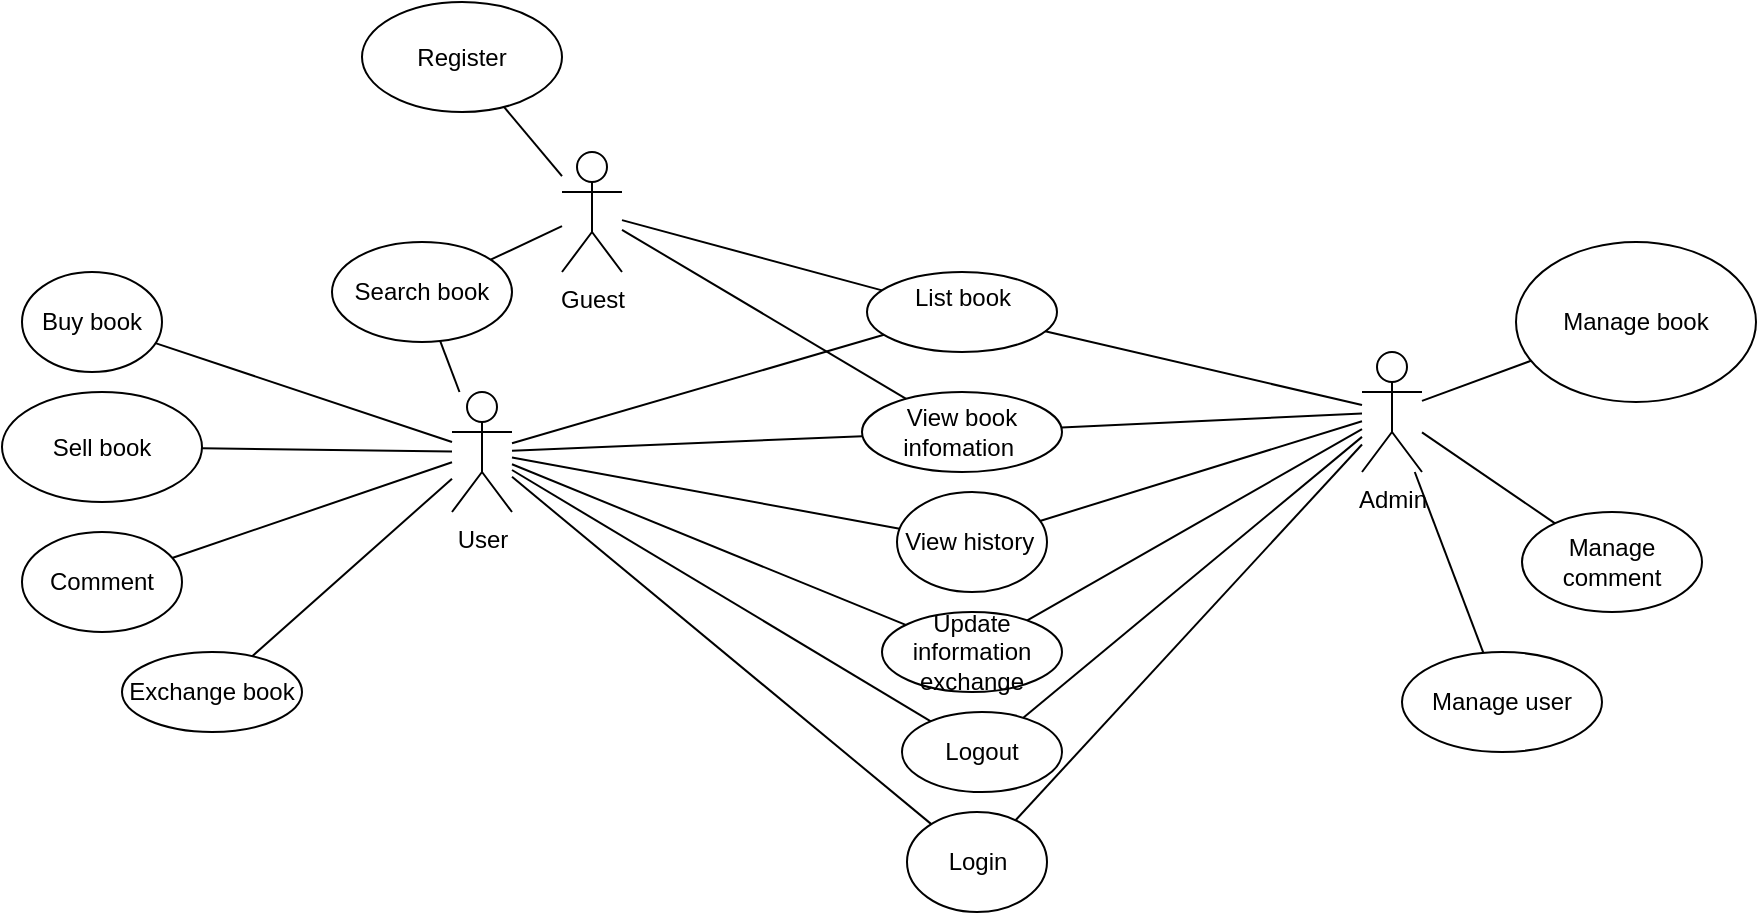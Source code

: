 <mxfile version="24.0.7" type="github">
  <diagram name="Trang-1" id="qW0-KqEIr604PZfySBiq">
    <mxGraphModel dx="1985" dy="646" grid="1" gridSize="10" guides="1" tooltips="1" connect="1" arrows="1" fold="1" page="1" pageScale="1" pageWidth="827" pageHeight="1169" math="0" shadow="0">
      <root>
        <mxCell id="0" />
        <mxCell id="1" parent="0" />
        <mxCell id="SVlMZ-5KKAiCH5u2WM6x-1" value="Admin&lt;div&gt;&lt;br&gt;&lt;/div&gt;" style="shape=umlActor;verticalLabelPosition=bottom;verticalAlign=top;html=1;outlineConnect=0;" vertex="1" parent="1">
          <mxGeometry x="630" y="760" width="30" height="60" as="geometry" />
        </mxCell>
        <mxCell id="SVlMZ-5KKAiCH5u2WM6x-2" value="Guest" style="shape=umlActor;verticalLabelPosition=bottom;verticalAlign=top;html=1;outlineConnect=0;" vertex="1" parent="1">
          <mxGeometry x="230" y="660" width="30" height="60" as="geometry" />
        </mxCell>
        <mxCell id="SVlMZ-5KKAiCH5u2WM6x-5" value="User" style="shape=umlActor;verticalLabelPosition=bottom;verticalAlign=top;html=1;outlineConnect=0;" vertex="1" parent="1">
          <mxGeometry x="175" y="780" width="30" height="60" as="geometry" />
        </mxCell>
        <mxCell id="SVlMZ-5KKAiCH5u2WM6x-11" value="View book infomation&amp;nbsp;" style="ellipse;whiteSpace=wrap;html=1;" vertex="1" parent="1">
          <mxGeometry x="380" y="780" width="100" height="40" as="geometry" />
        </mxCell>
        <mxCell id="SVlMZ-5KKAiCH5u2WM6x-13" value="Login" style="ellipse;whiteSpace=wrap;html=1;" vertex="1" parent="1">
          <mxGeometry x="402.5" y="990" width="70" height="50" as="geometry" />
        </mxCell>
        <mxCell id="SVlMZ-5KKAiCH5u2WM6x-14" value="Register" style="ellipse;whiteSpace=wrap;html=1;" vertex="1" parent="1">
          <mxGeometry x="130" y="585" width="100" height="55" as="geometry" />
        </mxCell>
        <mxCell id="SVlMZ-5KKAiCH5u2WM6x-15" value="Manage user" style="ellipse;whiteSpace=wrap;html=1;" vertex="1" parent="1">
          <mxGeometry x="650" y="910" width="100" height="50" as="geometry" />
        </mxCell>
        <mxCell id="SVlMZ-5KKAiCH5u2WM6x-16" value="Manage book" style="ellipse;whiteSpace=wrap;html=1;" vertex="1" parent="1">
          <mxGeometry x="707" y="705" width="120" height="80" as="geometry" />
        </mxCell>
        <mxCell id="SVlMZ-5KKAiCH5u2WM6x-17" value="Search book" style="ellipse;whiteSpace=wrap;html=1;" vertex="1" parent="1">
          <mxGeometry x="115" y="705" width="90" height="50" as="geometry" />
        </mxCell>
        <mxCell id="SVlMZ-5KKAiCH5u2WM6x-18" value="Sell book" style="ellipse;whiteSpace=wrap;html=1;" vertex="1" parent="1">
          <mxGeometry x="-50" y="780" width="100" height="55" as="geometry" />
        </mxCell>
        <mxCell id="SVlMZ-5KKAiCH5u2WM6x-19" value="Exchange book" style="ellipse;whiteSpace=wrap;html=1;" vertex="1" parent="1">
          <mxGeometry x="10" y="910" width="90" height="40" as="geometry" />
        </mxCell>
        <mxCell id="SVlMZ-5KKAiCH5u2WM6x-20" value="Logout" style="ellipse;whiteSpace=wrap;html=1;" vertex="1" parent="1">
          <mxGeometry x="400" y="940" width="80" height="40" as="geometry" />
        </mxCell>
        <mxCell id="SVlMZ-5KKAiCH5u2WM6x-21" value="Update information exchange" style="ellipse;whiteSpace=wrap;html=1;" vertex="1" parent="1">
          <mxGeometry x="390" y="890" width="90" height="40" as="geometry" />
        </mxCell>
        <mxCell id="SVlMZ-5KKAiCH5u2WM6x-22" value="View history&amp;nbsp;" style="ellipse;whiteSpace=wrap;html=1;" vertex="1" parent="1">
          <mxGeometry x="397.5" y="830" width="75" height="50" as="geometry" />
        </mxCell>
        <mxCell id="SVlMZ-5KKAiCH5u2WM6x-24" value="Comment" style="ellipse;whiteSpace=wrap;html=1;" vertex="1" parent="1">
          <mxGeometry x="-40" y="850" width="80" height="50" as="geometry" />
        </mxCell>
        <mxCell id="SVlMZ-5KKAiCH5u2WM6x-32" value="" style="endArrow=none;html=1;rounded=0;" edge="1" parent="1" source="SVlMZ-5KKAiCH5u2WM6x-5" target="SVlMZ-5KKAiCH5u2WM6x-20">
          <mxGeometry width="50" height="50" relative="1" as="geometry">
            <mxPoint x="220" y="730" as="sourcePoint" />
            <mxPoint x="270" y="680" as="targetPoint" />
          </mxGeometry>
        </mxCell>
        <mxCell id="SVlMZ-5KKAiCH5u2WM6x-33" value="" style="endArrow=none;html=1;rounded=0;" edge="1" parent="1" source="SVlMZ-5KKAiCH5u2WM6x-13" target="SVlMZ-5KKAiCH5u2WM6x-1">
          <mxGeometry width="50" height="50" relative="1" as="geometry">
            <mxPoint x="250" y="760" as="sourcePoint" />
            <mxPoint x="300" y="710" as="targetPoint" />
          </mxGeometry>
        </mxCell>
        <mxCell id="SVlMZ-5KKAiCH5u2WM6x-34" value="" style="endArrow=none;html=1;rounded=0;" edge="1" parent="1" source="SVlMZ-5KKAiCH5u2WM6x-14" target="SVlMZ-5KKAiCH5u2WM6x-2">
          <mxGeometry width="50" height="50" relative="1" as="geometry">
            <mxPoint x="80" y="600" as="sourcePoint" />
            <mxPoint x="130" y="550" as="targetPoint" />
          </mxGeometry>
        </mxCell>
        <mxCell id="SVlMZ-5KKAiCH5u2WM6x-35" value="" style="endArrow=none;html=1;rounded=0;" edge="1" parent="1" source="SVlMZ-5KKAiCH5u2WM6x-5" target="SVlMZ-5KKAiCH5u2WM6x-19">
          <mxGeometry width="50" height="50" relative="1" as="geometry">
            <mxPoint x="200" y="690" as="sourcePoint" />
            <mxPoint x="250" y="640" as="targetPoint" />
          </mxGeometry>
        </mxCell>
        <mxCell id="SVlMZ-5KKAiCH5u2WM6x-36" value="" style="endArrow=none;html=1;rounded=0;" edge="1" parent="1" source="SVlMZ-5KKAiCH5u2WM6x-17" target="SVlMZ-5KKAiCH5u2WM6x-5">
          <mxGeometry width="50" height="50" relative="1" as="geometry">
            <mxPoint x="70" y="810" as="sourcePoint" />
            <mxPoint x="120" y="760" as="targetPoint" />
          </mxGeometry>
        </mxCell>
        <mxCell id="SVlMZ-5KKAiCH5u2WM6x-37" value="" style="endArrow=none;html=1;rounded=0;" edge="1" parent="1" source="SVlMZ-5KKAiCH5u2WM6x-2" target="SVlMZ-5KKAiCH5u2WM6x-17">
          <mxGeometry width="50" height="50" relative="1" as="geometry">
            <mxPoint x="90" y="920" as="sourcePoint" />
            <mxPoint x="140" y="870" as="targetPoint" />
          </mxGeometry>
        </mxCell>
        <mxCell id="SVlMZ-5KKAiCH5u2WM6x-38" value="" style="endArrow=none;html=1;rounded=0;" edge="1" parent="1" source="SVlMZ-5KKAiCH5u2WM6x-5" target="SVlMZ-5KKAiCH5u2WM6x-13">
          <mxGeometry width="50" height="50" relative="1" as="geometry">
            <mxPoint x="20" y="900" as="sourcePoint" />
            <mxPoint x="70" y="850" as="targetPoint" />
          </mxGeometry>
        </mxCell>
        <mxCell id="SVlMZ-5KKAiCH5u2WM6x-39" value="" style="endArrow=none;html=1;rounded=0;" edge="1" parent="1" source="SVlMZ-5KKAiCH5u2WM6x-20" target="SVlMZ-5KKAiCH5u2WM6x-1">
          <mxGeometry width="50" height="50" relative="1" as="geometry">
            <mxPoint x="-50" y="910" as="sourcePoint" />
            <mxPoint y="860" as="targetPoint" />
          </mxGeometry>
        </mxCell>
        <mxCell id="SVlMZ-5KKAiCH5u2WM6x-40" value="" style="endArrow=none;html=1;rounded=0;" edge="1" parent="1" source="SVlMZ-5KKAiCH5u2WM6x-5" target="SVlMZ-5KKAiCH5u2WM6x-11">
          <mxGeometry width="50" height="50" relative="1" as="geometry">
            <mxPoint x="100" y="700" as="sourcePoint" />
            <mxPoint x="150" y="650" as="targetPoint" />
          </mxGeometry>
        </mxCell>
        <mxCell id="SVlMZ-5KKAiCH5u2WM6x-41" value="" style="endArrow=none;html=1;rounded=0;" edge="1" parent="1" source="SVlMZ-5KKAiCH5u2WM6x-2" target="SVlMZ-5KKAiCH5u2WM6x-11">
          <mxGeometry width="50" height="50" relative="1" as="geometry">
            <mxPoint x="130" y="690" as="sourcePoint" />
            <mxPoint x="180" y="640" as="targetPoint" />
          </mxGeometry>
        </mxCell>
        <mxCell id="SVlMZ-5KKAiCH5u2WM6x-42" value="" style="endArrow=none;html=1;rounded=0;" edge="1" parent="1" source="SVlMZ-5KKAiCH5u2WM6x-11" target="SVlMZ-5KKAiCH5u2WM6x-1">
          <mxGeometry width="50" height="50" relative="1" as="geometry">
            <mxPoint x="280" y="760" as="sourcePoint" />
            <mxPoint x="330" y="710" as="targetPoint" />
          </mxGeometry>
        </mxCell>
        <mxCell id="SVlMZ-5KKAiCH5u2WM6x-43" value="" style="endArrow=none;html=1;rounded=0;" edge="1" parent="1" source="SVlMZ-5KKAiCH5u2WM6x-1" target="SVlMZ-5KKAiCH5u2WM6x-15">
          <mxGeometry width="50" height="50" relative="1" as="geometry">
            <mxPoint x="410" y="680" as="sourcePoint" />
            <mxPoint x="460" y="630" as="targetPoint" />
          </mxGeometry>
        </mxCell>
        <mxCell id="SVlMZ-5KKAiCH5u2WM6x-45" value="" style="endArrow=none;html=1;rounded=0;" edge="1" parent="1" source="SVlMZ-5KKAiCH5u2WM6x-1" target="SVlMZ-5KKAiCH5u2WM6x-21">
          <mxGeometry width="50" height="50" relative="1" as="geometry">
            <mxPoint x="450" y="800" as="sourcePoint" />
            <mxPoint x="500" y="750" as="targetPoint" />
          </mxGeometry>
        </mxCell>
        <mxCell id="SVlMZ-5KKAiCH5u2WM6x-46" value="" style="endArrow=none;html=1;rounded=0;" edge="1" parent="1" source="SVlMZ-5KKAiCH5u2WM6x-5" target="SVlMZ-5KKAiCH5u2WM6x-21">
          <mxGeometry width="50" height="50" relative="1" as="geometry">
            <mxPoint x="250" y="770" as="sourcePoint" />
            <mxPoint x="300" y="720" as="targetPoint" />
          </mxGeometry>
        </mxCell>
        <mxCell id="SVlMZ-5KKAiCH5u2WM6x-47" value="" style="endArrow=none;html=1;rounded=0;" edge="1" parent="1" source="SVlMZ-5KKAiCH5u2WM6x-5" target="SVlMZ-5KKAiCH5u2WM6x-24">
          <mxGeometry width="50" height="50" relative="1" as="geometry">
            <mxPoint x="270" y="620" as="sourcePoint" />
            <mxPoint x="320" y="570" as="targetPoint" />
          </mxGeometry>
        </mxCell>
        <mxCell id="SVlMZ-5KKAiCH5u2WM6x-48" value="Manage comment" style="ellipse;whiteSpace=wrap;html=1;" vertex="1" parent="1">
          <mxGeometry x="710" y="840" width="90" height="50" as="geometry" />
        </mxCell>
        <mxCell id="SVlMZ-5KKAiCH5u2WM6x-49" value="" style="endArrow=none;html=1;rounded=0;" edge="1" parent="1" source="SVlMZ-5KKAiCH5u2WM6x-48" target="SVlMZ-5KKAiCH5u2WM6x-1">
          <mxGeometry width="50" height="50" relative="1" as="geometry">
            <mxPoint x="410" y="520" as="sourcePoint" />
            <mxPoint x="460" y="470" as="targetPoint" />
          </mxGeometry>
        </mxCell>
        <mxCell id="SVlMZ-5KKAiCH5u2WM6x-50" value="" style="endArrow=none;html=1;rounded=0;" edge="1" parent="1" source="SVlMZ-5KKAiCH5u2WM6x-1" target="SVlMZ-5KKAiCH5u2WM6x-16">
          <mxGeometry width="50" height="50" relative="1" as="geometry">
            <mxPoint x="360" y="490" as="sourcePoint" />
            <mxPoint x="410" y="440" as="targetPoint" />
          </mxGeometry>
        </mxCell>
        <mxCell id="SVlMZ-5KKAiCH5u2WM6x-51" value="" style="endArrow=none;html=1;rounded=0;" edge="1" parent="1" source="SVlMZ-5KKAiCH5u2WM6x-5" target="SVlMZ-5KKAiCH5u2WM6x-18">
          <mxGeometry width="50" height="50" relative="1" as="geometry">
            <mxPoint x="120" y="560" as="sourcePoint" />
            <mxPoint x="170" y="510" as="targetPoint" />
          </mxGeometry>
        </mxCell>
        <mxCell id="SVlMZ-5KKAiCH5u2WM6x-52" value="" style="endArrow=none;html=1;rounded=0;" edge="1" parent="1" source="SVlMZ-5KKAiCH5u2WM6x-53" target="SVlMZ-5KKAiCH5u2WM6x-5">
          <mxGeometry width="50" height="50" relative="1" as="geometry">
            <mxPoint x="-130" y="640" as="sourcePoint" />
            <mxPoint x="-80" y="590" as="targetPoint" />
          </mxGeometry>
        </mxCell>
        <mxCell id="SVlMZ-5KKAiCH5u2WM6x-53" value="Buy book" style="ellipse;whiteSpace=wrap;html=1;" vertex="1" parent="1">
          <mxGeometry x="-40" y="720" width="70" height="50" as="geometry" />
        </mxCell>
        <mxCell id="SVlMZ-5KKAiCH5u2WM6x-54" value="" style="endArrow=none;html=1;rounded=0;" edge="1" parent="1" source="SVlMZ-5KKAiCH5u2WM6x-1" target="SVlMZ-5KKAiCH5u2WM6x-22">
          <mxGeometry width="50" height="50" relative="1" as="geometry">
            <mxPoint x="460" y="750" as="sourcePoint" />
            <mxPoint x="510" y="700" as="targetPoint" />
          </mxGeometry>
        </mxCell>
        <mxCell id="SVlMZ-5KKAiCH5u2WM6x-55" value="" style="endArrow=none;html=1;rounded=0;" edge="1" parent="1" source="SVlMZ-5KKAiCH5u2WM6x-5" target="SVlMZ-5KKAiCH5u2WM6x-22">
          <mxGeometry width="50" height="50" relative="1" as="geometry">
            <mxPoint x="490" y="760" as="sourcePoint" />
            <mxPoint x="540" y="710" as="targetPoint" />
          </mxGeometry>
        </mxCell>
        <mxCell id="SVlMZ-5KKAiCH5u2WM6x-57" value="List book&lt;div&gt;&lt;br&gt;&lt;/div&gt;" style="ellipse;whiteSpace=wrap;html=1;" vertex="1" parent="1">
          <mxGeometry x="382.5" y="720" width="95" height="40" as="geometry" />
        </mxCell>
        <mxCell id="SVlMZ-5KKAiCH5u2WM6x-58" value="" style="endArrow=none;html=1;rounded=0;" edge="1" parent="1" source="SVlMZ-5KKAiCH5u2WM6x-5" target="SVlMZ-5KKAiCH5u2WM6x-57">
          <mxGeometry width="50" height="50" relative="1" as="geometry">
            <mxPoint x="200" y="680" as="sourcePoint" />
            <mxPoint x="250" y="630" as="targetPoint" />
          </mxGeometry>
        </mxCell>
        <mxCell id="SVlMZ-5KKAiCH5u2WM6x-59" value="" style="endArrow=none;html=1;rounded=0;" edge="1" parent="1" source="SVlMZ-5KKAiCH5u2WM6x-2" target="SVlMZ-5KKAiCH5u2WM6x-57">
          <mxGeometry width="50" height="50" relative="1" as="geometry">
            <mxPoint x="250" y="670" as="sourcePoint" />
            <mxPoint x="300" y="620" as="targetPoint" />
          </mxGeometry>
        </mxCell>
        <mxCell id="SVlMZ-5KKAiCH5u2WM6x-60" value="" style="endArrow=none;html=1;rounded=0;" edge="1" parent="1" source="SVlMZ-5KKAiCH5u2WM6x-57" target="SVlMZ-5KKAiCH5u2WM6x-1">
          <mxGeometry width="50" height="50" relative="1" as="geometry">
            <mxPoint x="340" y="680" as="sourcePoint" />
            <mxPoint x="390" y="630" as="targetPoint" />
          </mxGeometry>
        </mxCell>
      </root>
    </mxGraphModel>
  </diagram>
</mxfile>
